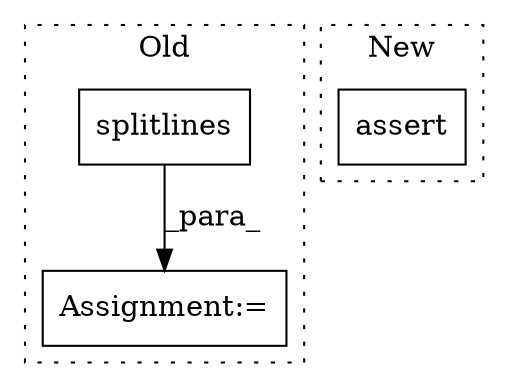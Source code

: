 digraph G {
subgraph cluster0 {
1 [label="splitlines" a="32" s="2969" l="12" shape="box"];
3 [label="Assignment:=" a="7" s="2877" l="1" shape="box"];
label = "Old";
style="dotted";
}
subgraph cluster1 {
2 [label="assert" a="32" s="3541,3569" l="13,1" shape="box"];
label = "New";
style="dotted";
}
1 -> 3 [label="_para_"];
}